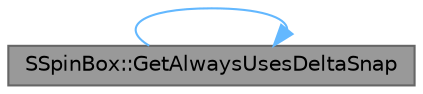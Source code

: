 digraph "SSpinBox::GetAlwaysUsesDeltaSnap"
{
 // INTERACTIVE_SVG=YES
 // LATEX_PDF_SIZE
  bgcolor="transparent";
  edge [fontname=Helvetica,fontsize=10,labelfontname=Helvetica,labelfontsize=10];
  node [fontname=Helvetica,fontsize=10,shape=box,height=0.2,width=0.4];
  rankdir="LR";
  Node1 [id="Node000001",label="SSpinBox::GetAlwaysUsesDeltaSnap",height=0.2,width=0.4,color="gray40", fillcolor="grey60", style="filled", fontcolor="black",tooltip="See the AlwaysUsesDeltaSnap attribute."];
  Node1 -> Node1 [id="edge1_Node000001_Node000001",color="steelblue1",style="solid",tooltip=" "];
}
